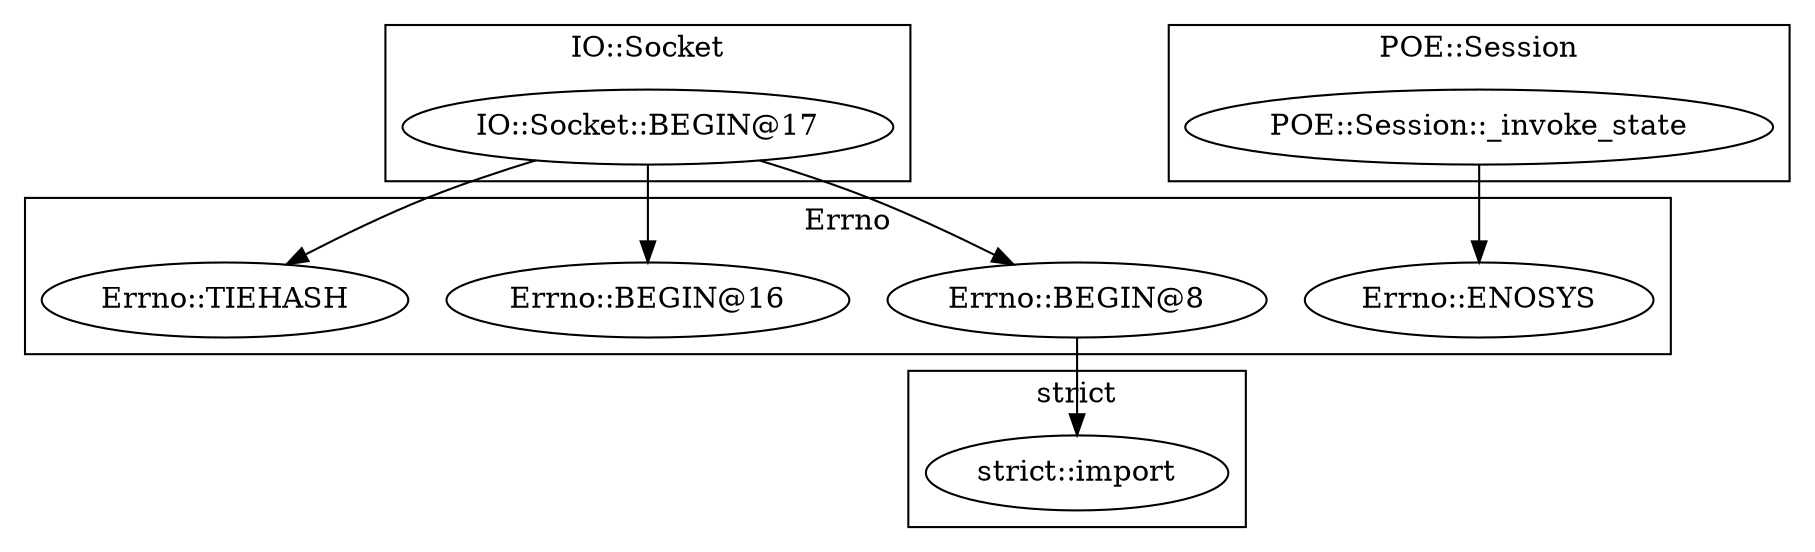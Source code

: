 digraph {
graph [overlap=false]
subgraph cluster_strict {
	label="strict";
	"strict::import";
}
subgraph cluster_IO_Socket {
	label="IO::Socket";
	"IO::Socket::BEGIN@17";
}
subgraph cluster_POE_Session {
	label="POE::Session";
	"POE::Session::_invoke_state";
}
subgraph cluster_Errno {
	label="Errno";
	"Errno::BEGIN@8";
	"Errno::BEGIN@16";
	"Errno::ENOSYS";
	"Errno::TIEHASH";
}
"Errno::BEGIN@8" -> "strict::import";
"IO::Socket::BEGIN@17" -> "Errno::BEGIN@16";
"IO::Socket::BEGIN@17" -> "Errno::TIEHASH";
"POE::Session::_invoke_state" -> "Errno::ENOSYS";
"IO::Socket::BEGIN@17" -> "Errno::BEGIN@8";
}
